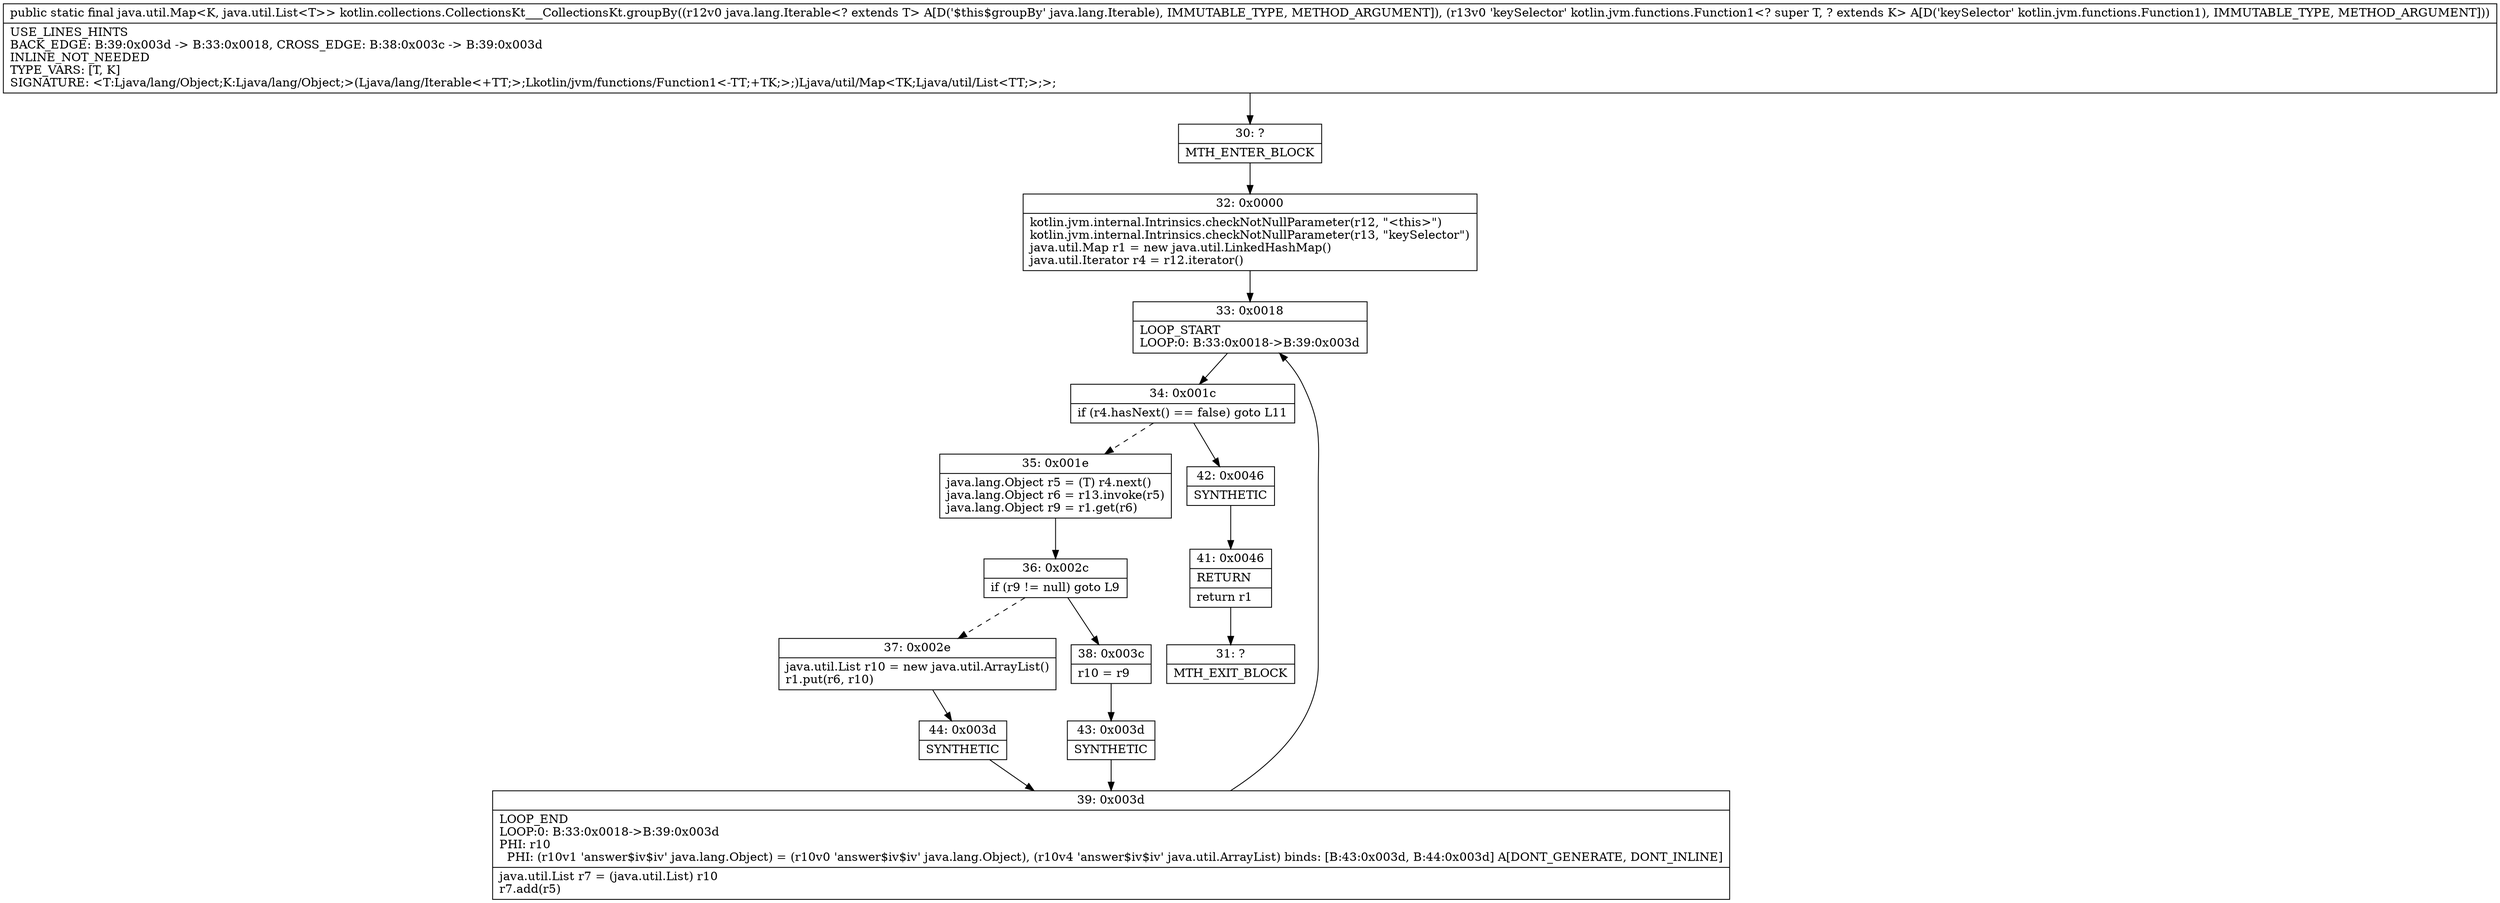 digraph "CFG forkotlin.collections.CollectionsKt___CollectionsKt.groupBy(Ljava\/lang\/Iterable;Lkotlin\/jvm\/functions\/Function1;)Ljava\/util\/Map;" {
Node_30 [shape=record,label="{30\:\ ?|MTH_ENTER_BLOCK\l}"];
Node_32 [shape=record,label="{32\:\ 0x0000|kotlin.jvm.internal.Intrinsics.checkNotNullParameter(r12, \"\<this\>\")\lkotlin.jvm.internal.Intrinsics.checkNotNullParameter(r13, \"keySelector\")\ljava.util.Map r1 = new java.util.LinkedHashMap()\ljava.util.Iterator r4 = r12.iterator()\l}"];
Node_33 [shape=record,label="{33\:\ 0x0018|LOOP_START\lLOOP:0: B:33:0x0018\-\>B:39:0x003d\l}"];
Node_34 [shape=record,label="{34\:\ 0x001c|if (r4.hasNext() == false) goto L11\l}"];
Node_35 [shape=record,label="{35\:\ 0x001e|java.lang.Object r5 = (T) r4.next()\ljava.lang.Object r6 = r13.invoke(r5)\ljava.lang.Object r9 = r1.get(r6)\l}"];
Node_36 [shape=record,label="{36\:\ 0x002c|if (r9 != null) goto L9\l}"];
Node_37 [shape=record,label="{37\:\ 0x002e|java.util.List r10 = new java.util.ArrayList()\lr1.put(r6, r10)\l}"];
Node_44 [shape=record,label="{44\:\ 0x003d|SYNTHETIC\l}"];
Node_39 [shape=record,label="{39\:\ 0x003d|LOOP_END\lLOOP:0: B:33:0x0018\-\>B:39:0x003d\lPHI: r10 \l  PHI: (r10v1 'answer$iv$iv' java.lang.Object) = (r10v0 'answer$iv$iv' java.lang.Object), (r10v4 'answer$iv$iv' java.util.ArrayList) binds: [B:43:0x003d, B:44:0x003d] A[DONT_GENERATE, DONT_INLINE]\l|java.util.List r7 = (java.util.List) r10\lr7.add(r5)\l}"];
Node_38 [shape=record,label="{38\:\ 0x003c|r10 = r9\l}"];
Node_43 [shape=record,label="{43\:\ 0x003d|SYNTHETIC\l}"];
Node_42 [shape=record,label="{42\:\ 0x0046|SYNTHETIC\l}"];
Node_41 [shape=record,label="{41\:\ 0x0046|RETURN\l|return r1\l}"];
Node_31 [shape=record,label="{31\:\ ?|MTH_EXIT_BLOCK\l}"];
MethodNode[shape=record,label="{public static final java.util.Map\<K, java.util.List\<T\>\> kotlin.collections.CollectionsKt___CollectionsKt.groupBy((r12v0 java.lang.Iterable\<? extends T\> A[D('$this$groupBy' java.lang.Iterable), IMMUTABLE_TYPE, METHOD_ARGUMENT]), (r13v0 'keySelector' kotlin.jvm.functions.Function1\<? super T, ? extends K\> A[D('keySelector' kotlin.jvm.functions.Function1), IMMUTABLE_TYPE, METHOD_ARGUMENT]))  | USE_LINES_HINTS\lBACK_EDGE: B:39:0x003d \-\> B:33:0x0018, CROSS_EDGE: B:38:0x003c \-\> B:39:0x003d\lINLINE_NOT_NEEDED\lTYPE_VARS: [T, K]\lSIGNATURE: \<T:Ljava\/lang\/Object;K:Ljava\/lang\/Object;\>(Ljava\/lang\/Iterable\<+TT;\>;Lkotlin\/jvm\/functions\/Function1\<\-TT;+TK;\>;)Ljava\/util\/Map\<TK;Ljava\/util\/List\<TT;\>;\>;\l}"];
MethodNode -> Node_30;Node_30 -> Node_32;
Node_32 -> Node_33;
Node_33 -> Node_34;
Node_34 -> Node_35[style=dashed];
Node_34 -> Node_42;
Node_35 -> Node_36;
Node_36 -> Node_37[style=dashed];
Node_36 -> Node_38;
Node_37 -> Node_44;
Node_44 -> Node_39;
Node_39 -> Node_33;
Node_38 -> Node_43;
Node_43 -> Node_39;
Node_42 -> Node_41;
Node_41 -> Node_31;
}

